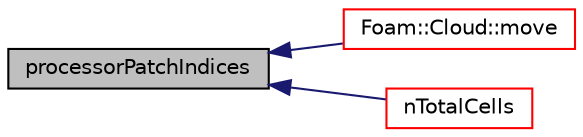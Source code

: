 digraph "processorPatchIndices"
{
  bgcolor="transparent";
  edge [fontname="Helvetica",fontsize="10",labelfontname="Helvetica",labelfontsize="10"];
  node [fontname="Helvetica",fontsize="10",shape=record];
  rankdir="LR";
  Node1 [label="processorPatchIndices",height=0.2,width=0.4,color="black", fillcolor="grey75", style="filled", fontcolor="black"];
  Node1 -> Node2 [dir="back",color="midnightblue",fontsize="10",style="solid",fontname="Helvetica"];
  Node2 [label="Foam::Cloud::move",height=0.2,width=0.4,color="red",URL="$a00277.html#a1aa654ad94ec7ea9f8cbfd730b2bb2ce",tooltip="Move the particles. "];
  Node1 -> Node3 [dir="back",color="midnightblue",fontsize="10",style="solid",fontname="Helvetica"];
  Node3 [label="nTotalCells",height=0.2,width=0.4,color="red",URL="$a00945.html#a0c74afe8b415da10b6dd87d084d79b7f",tooltip="Return total number of cells in decomposed mesh. "];
}
